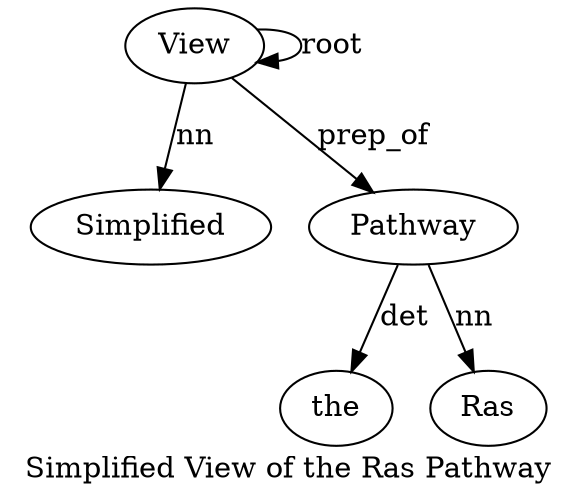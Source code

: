 digraph "Simplified View of the Ras Pathway" {
label="Simplified View of the Ras Pathway";
View2 [style=filled, fillcolor=white, label=View];
Simplified1 [style=filled, fillcolor=white, label=Simplified];
View2 -> Simplified1  [label=nn];
View2 -> View2  [label=root];
Pathway6 [style=filled, fillcolor=white, label=Pathway];
the4 [style=filled, fillcolor=white, label=the];
Pathway6 -> the4  [label=det];
Ras5 [style=filled, fillcolor=white, label=Ras];
Pathway6 -> Ras5  [label=nn];
View2 -> Pathway6  [label=prep_of];
}
